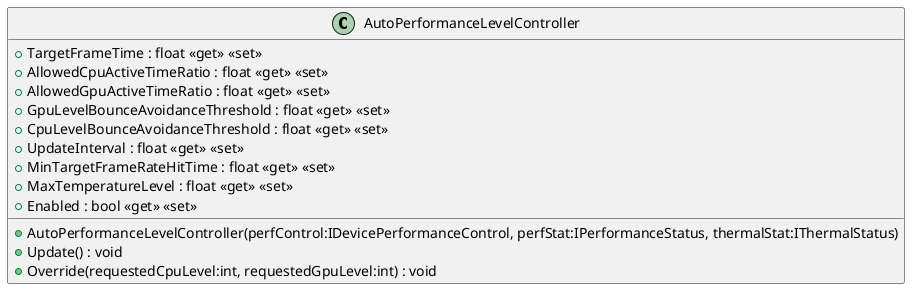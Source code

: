 @startuml
class AutoPerformanceLevelController {
    + TargetFrameTime : float <<get>> <<set>>
    + AllowedCpuActiveTimeRatio : float <<get>> <<set>>
    + AllowedGpuActiveTimeRatio : float <<get>> <<set>>
    + GpuLevelBounceAvoidanceThreshold : float <<get>> <<set>>
    + CpuLevelBounceAvoidanceThreshold : float <<get>> <<set>>
    + UpdateInterval : float <<get>> <<set>>
    + MinTargetFrameRateHitTime : float <<get>> <<set>>
    + MaxTemperatureLevel : float <<get>> <<set>>
    + AutoPerformanceLevelController(perfControl:IDevicePerformanceControl, perfStat:IPerformanceStatus, thermalStat:IThermalStatus)
    + Enabled : bool <<get>> <<set>>
    + Update() : void
    + Override(requestedCpuLevel:int, requestedGpuLevel:int) : void
}
@enduml
